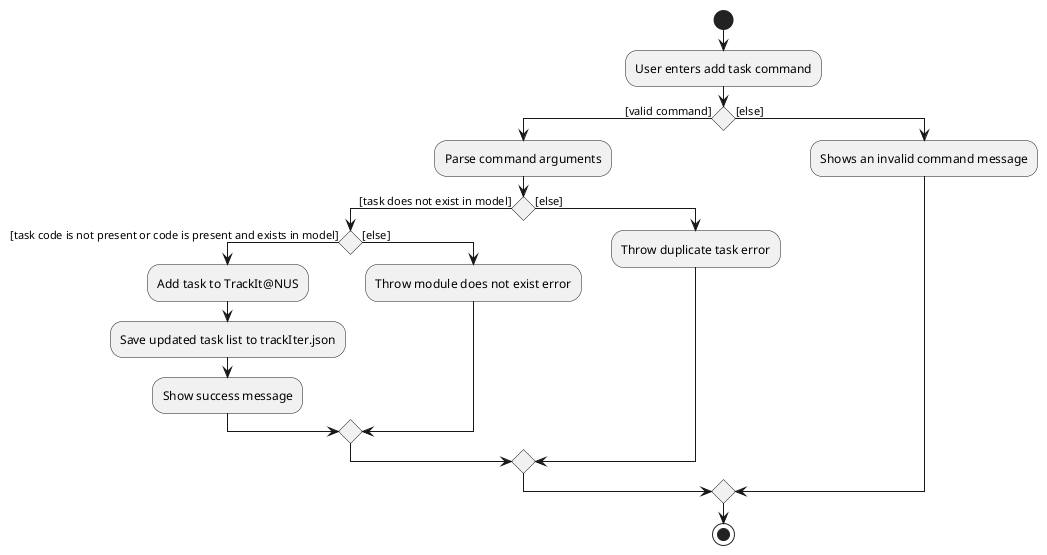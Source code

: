 @startuml
start
:User enters add task command;

'Since the beta syntax does not support placing the condition outside the
'diamond we place it as the true branch instead.

if () then ([valid command])
    :Parse command arguments;
    if () then ([task does not exist in model])
        if () then ([task code is not present or code is present and exists in model])
            :Add task to TrackIt@NUS;
            :Save updated task list to trackIter.json;
            :Show success message;
        else ([else])
            :Throw module does not exist error;
        endif
    else ([else])
        :Throw duplicate task error;
    endif
else ([else])
    :Shows an invalid command message;
endif
stop
@enduml
